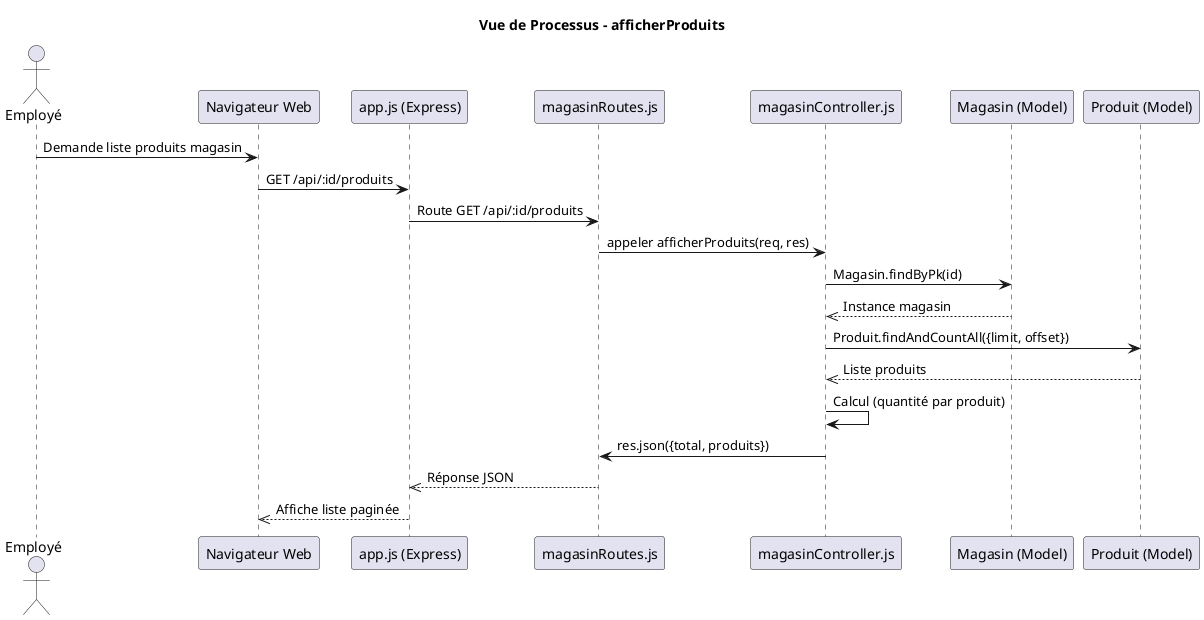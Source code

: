 @startuml
title Vue de Processus – afficherProduits

actor "Employé" as user
participant "Navigateur Web" as browser
participant "app.js (Express)" as app
participant "magasinRoutes.js" as route
participant "magasinController.js" as ctrl
participant "Magasin (Model)" as magasin
participant "Produit (Model)" as produit

user -> browser : Demande liste produits magasin
browser -> app : GET /api/:id/produits
app -> route : Route GET /api/:id/produits
route -> ctrl : appeler afficherProduits(req, res)
ctrl -> magasin : Magasin.findByPk(id)
magasin -->> ctrl : Instance magasin
ctrl -> produit : Produit.findAndCountAll({limit, offset})
produit -->> ctrl : Liste produits
ctrl -> ctrl : Calcul (quantité par produit)
ctrl -> route : res.json({total, produits})
route -->> app : Réponse JSON
app -->> browser : Affiche liste paginée
@enduml 